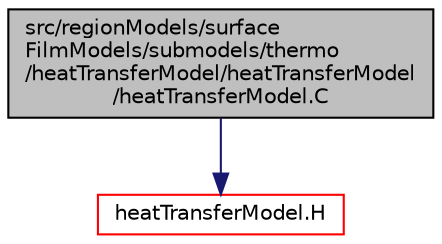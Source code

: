 digraph "src/regionModels/surfaceFilmModels/submodels/thermo/heatTransferModel/heatTransferModel/heatTransferModel.C"
{
  bgcolor="transparent";
  edge [fontname="Helvetica",fontsize="10",labelfontname="Helvetica",labelfontsize="10"];
  node [fontname="Helvetica",fontsize="10",shape=record];
  Node1 [label="src/regionModels/surface\lFilmModels/submodels/thermo\l/heatTransferModel/heatTransferModel\l/heatTransferModel.C",height=0.2,width=0.4,color="black", fillcolor="grey75", style="filled", fontcolor="black"];
  Node1 -> Node2 [color="midnightblue",fontsize="10",style="solid",fontname="Helvetica"];
  Node2 [label="heatTransferModel.H",height=0.2,width=0.4,color="red",URL="$a09510.html"];
}
